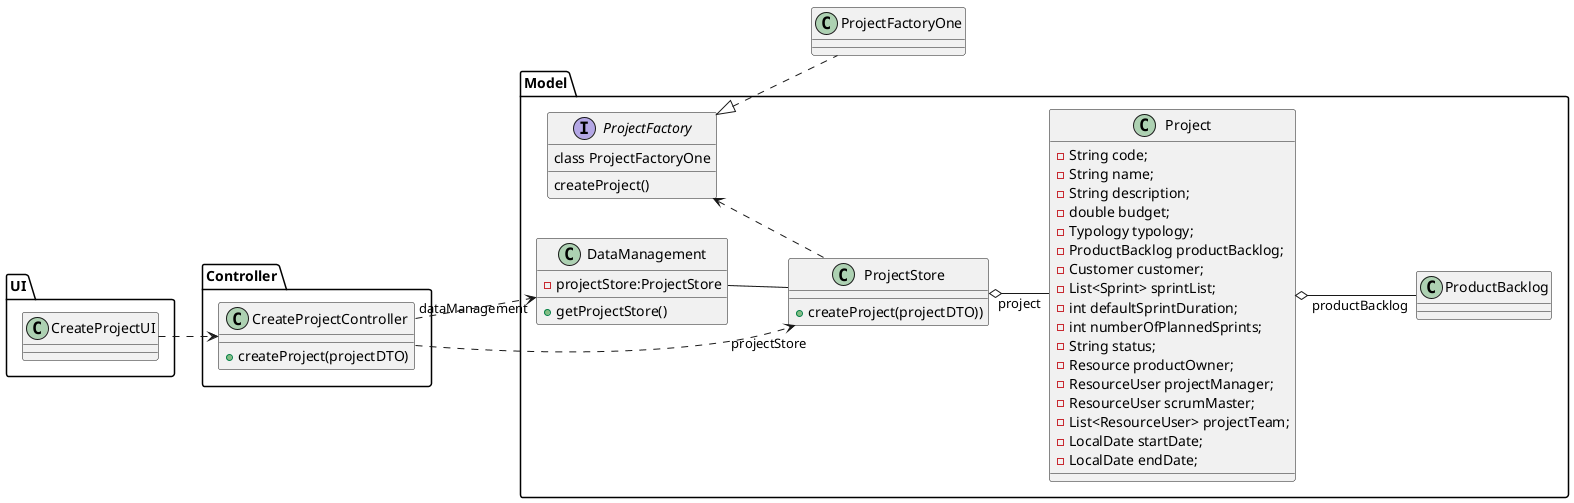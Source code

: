@startuml
'https://plantuml.com/class-diagram

left to right direction
package UI{
class CreateProjectUI{
}
}
package Controller {
class CreateProjectController{
+createProject(projectDTO)
}
}
package Model {
class DataManagement{
-projectStore:ProjectStore
+getProjectStore()

}
class ProjectStore{
+createProject(projectDTO))

}
interface ProjectFactory{
createProject()

class ProjectFactoryOne
}
class Project {
-String code;
-String name;
-String description;
-double budget;
-Typology typology;
-ProductBacklog productBacklog;
-Customer customer;
-List<Sprint> sprintList;
-int defaultSprintDuration;
-int numberOfPlannedSprints;
-String status;
-Resource productOwner;
-ResourceUser projectManager;
-ResourceUser scrumMaster;
-List<ResourceUser> projectTeam;
-LocalDate startDate;
-LocalDate endDate;

}
class ProductBacklog{
}
}


CreateProjectUI ..> CreateProjectController
CreateProjectController ..> "dataManagement"DataManagement
DataManagement -- ProjectStore
ProjectFactory <.. ProjectStore
ProjectFactory <|.. ProjectFactoryOne
CreateProjectController ....>  "projectStore"ProjectStore
ProjectStore o-- "project" Project
Project o--- "productBacklog" ProductBacklog



@enduml